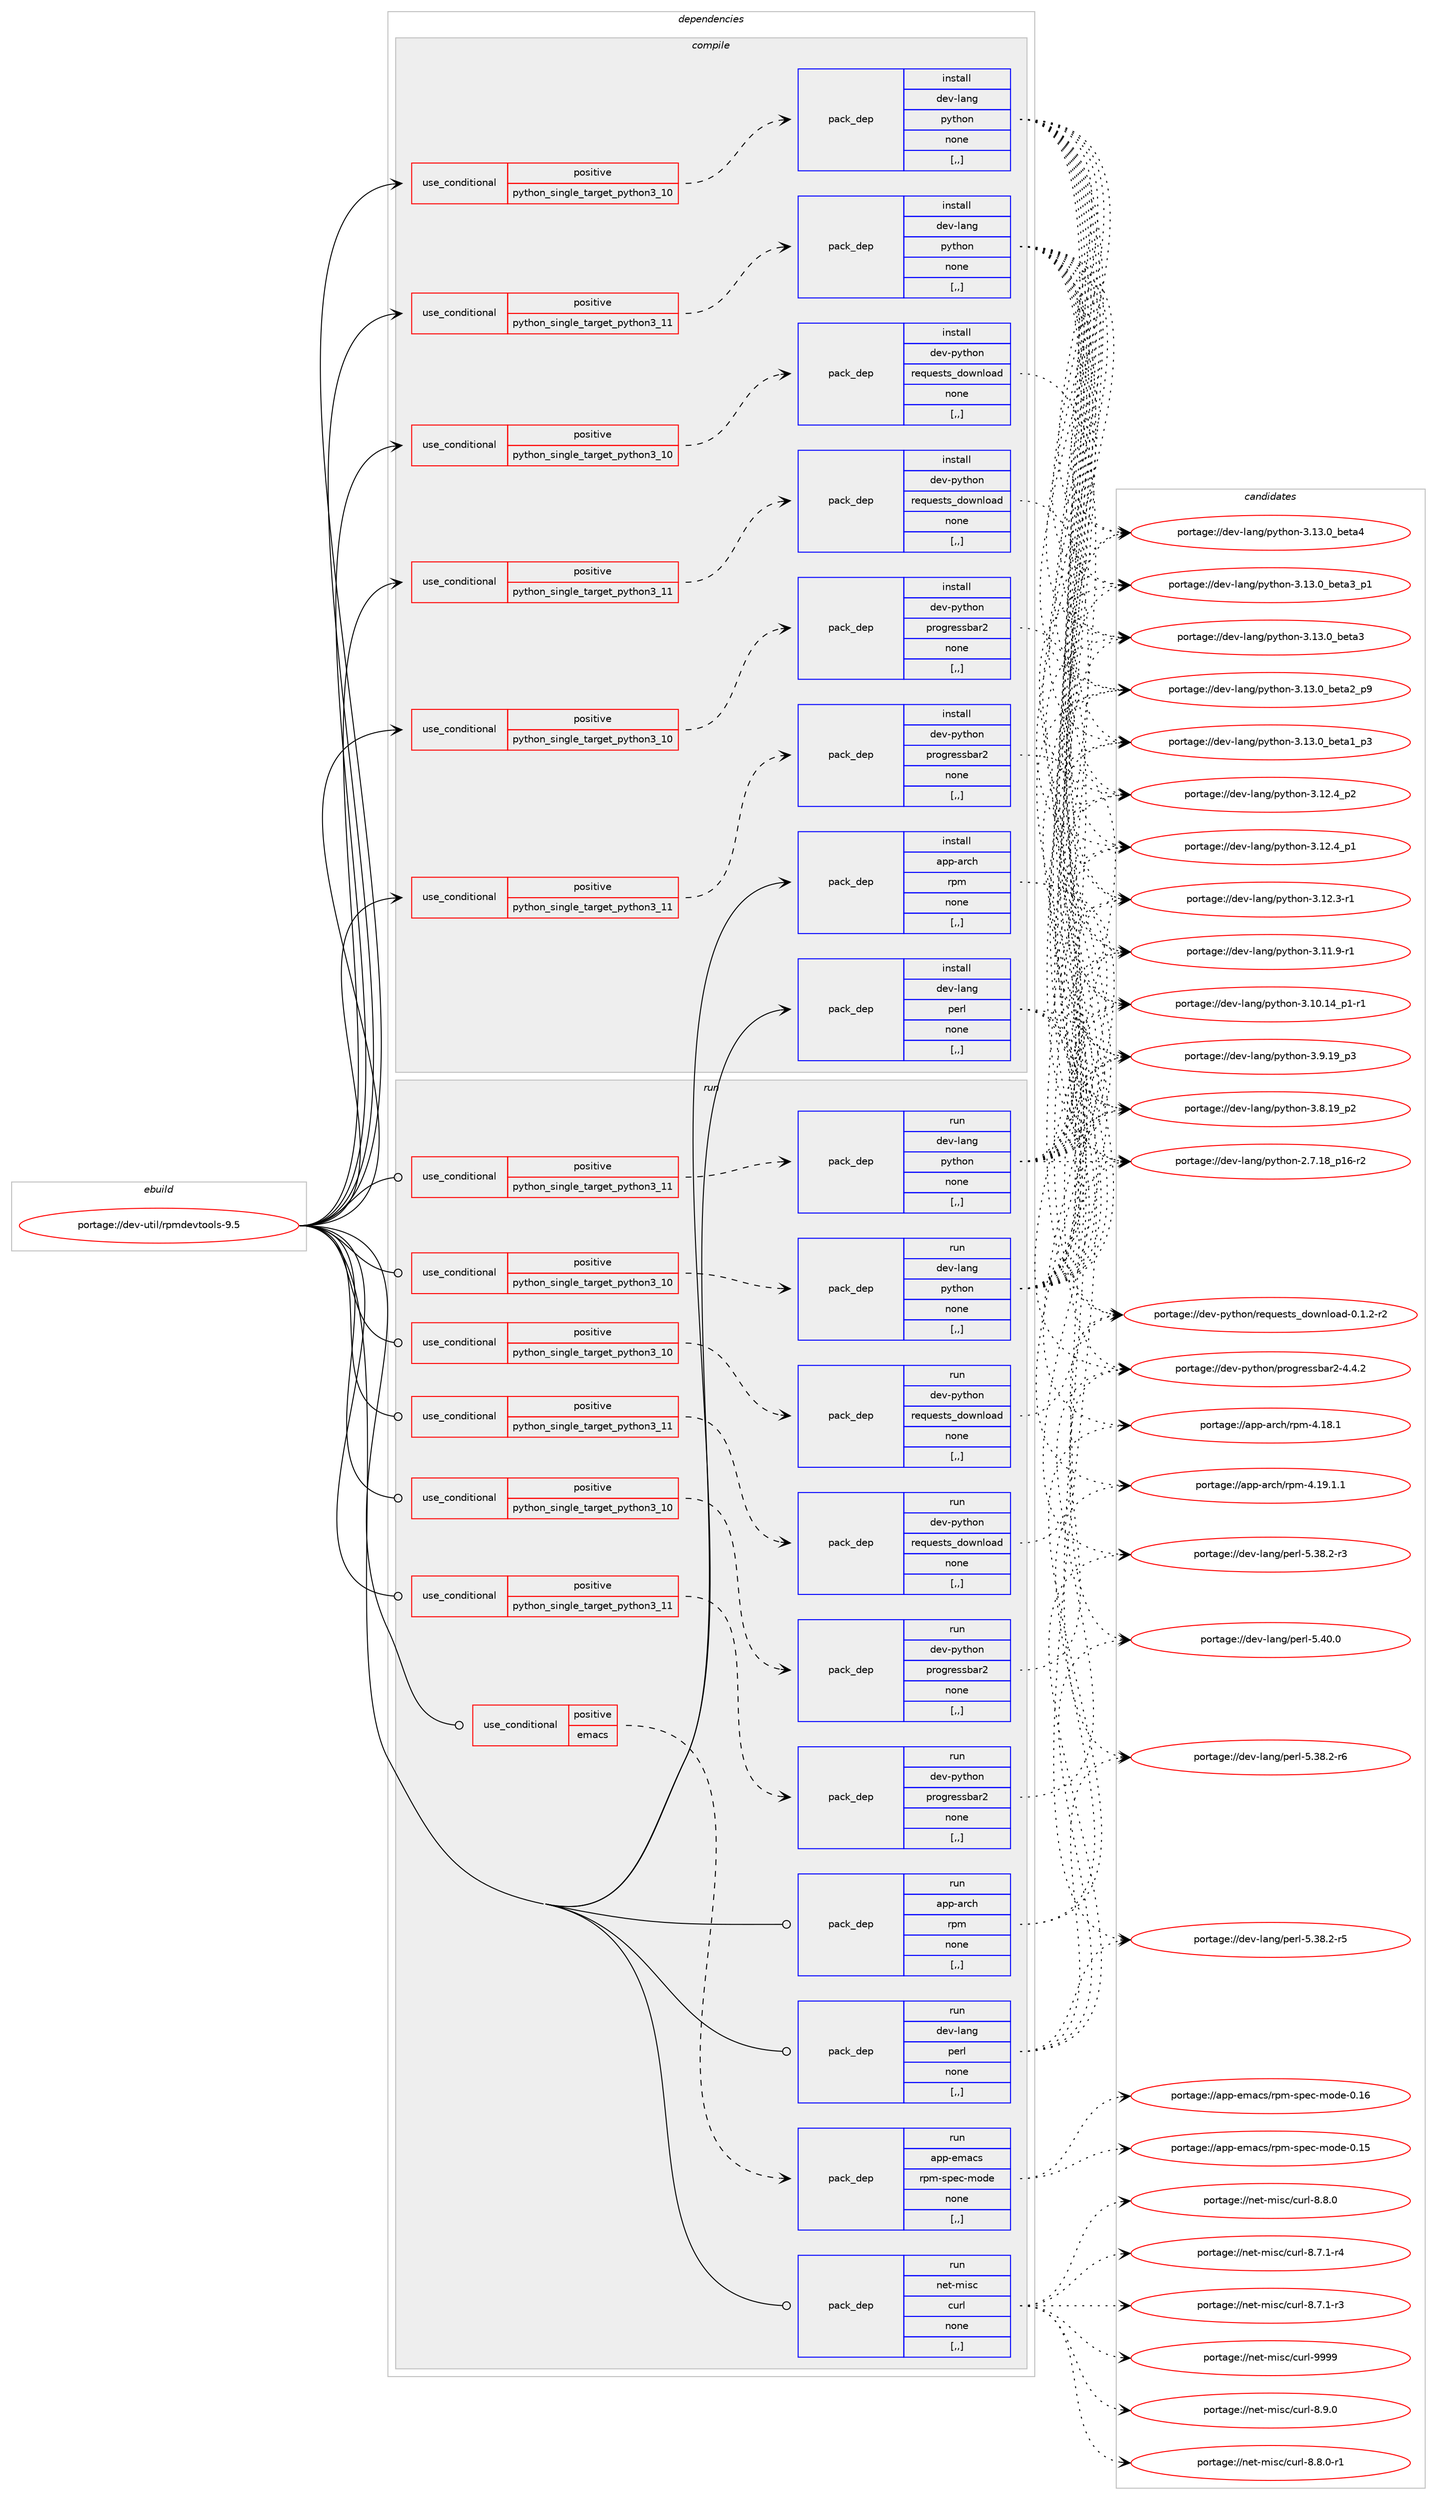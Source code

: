 digraph prolog {

# *************
# Graph options
# *************

newrank=true;
concentrate=true;
compound=true;
graph [rankdir=LR,fontname=Helvetica,fontsize=10,ranksep=1.5];#, ranksep=2.5, nodesep=0.2];
edge  [arrowhead=vee];
node  [fontname=Helvetica,fontsize=10];

# **********
# The ebuild
# **********

subgraph cluster_leftcol {
color=gray;
label=<<i>ebuild</i>>;
id [label="portage://dev-util/rpmdevtools-9.5", color=red, width=4, href="../dev-util/rpmdevtools-9.5.svg"];
}

# ****************
# The dependencies
# ****************

subgraph cluster_midcol {
color=gray;
label=<<i>dependencies</i>>;
subgraph cluster_compile {
fillcolor="#eeeeee";
style=filled;
label=<<i>compile</i>>;
subgraph cond61697 {
dependency219340 [label=<<TABLE BORDER="0" CELLBORDER="1" CELLSPACING="0" CELLPADDING="4"><TR><TD ROWSPAN="3" CELLPADDING="10">use_conditional</TD></TR><TR><TD>positive</TD></TR><TR><TD>python_single_target_python3_10</TD></TR></TABLE>>, shape=none, color=red];
subgraph pack156202 {
dependency219341 [label=<<TABLE BORDER="0" CELLBORDER="1" CELLSPACING="0" CELLPADDING="4" WIDTH="220"><TR><TD ROWSPAN="6" CELLPADDING="30">pack_dep</TD></TR><TR><TD WIDTH="110">install</TD></TR><TR><TD>dev-lang</TD></TR><TR><TD>python</TD></TR><TR><TD>none</TD></TR><TR><TD>[,,]</TD></TR></TABLE>>, shape=none, color=blue];
}
dependency219340:e -> dependency219341:w [weight=20,style="dashed",arrowhead="vee"];
}
id:e -> dependency219340:w [weight=20,style="solid",arrowhead="vee"];
subgraph cond61698 {
dependency219342 [label=<<TABLE BORDER="0" CELLBORDER="1" CELLSPACING="0" CELLPADDING="4"><TR><TD ROWSPAN="3" CELLPADDING="10">use_conditional</TD></TR><TR><TD>positive</TD></TR><TR><TD>python_single_target_python3_10</TD></TR></TABLE>>, shape=none, color=red];
subgraph pack156203 {
dependency219343 [label=<<TABLE BORDER="0" CELLBORDER="1" CELLSPACING="0" CELLPADDING="4" WIDTH="220"><TR><TD ROWSPAN="6" CELLPADDING="30">pack_dep</TD></TR><TR><TD WIDTH="110">install</TD></TR><TR><TD>dev-python</TD></TR><TR><TD>progressbar2</TD></TR><TR><TD>none</TD></TR><TR><TD>[,,]</TD></TR></TABLE>>, shape=none, color=blue];
}
dependency219342:e -> dependency219343:w [weight=20,style="dashed",arrowhead="vee"];
}
id:e -> dependency219342:w [weight=20,style="solid",arrowhead="vee"];
subgraph cond61699 {
dependency219344 [label=<<TABLE BORDER="0" CELLBORDER="1" CELLSPACING="0" CELLPADDING="4"><TR><TD ROWSPAN="3" CELLPADDING="10">use_conditional</TD></TR><TR><TD>positive</TD></TR><TR><TD>python_single_target_python3_10</TD></TR></TABLE>>, shape=none, color=red];
subgraph pack156204 {
dependency219345 [label=<<TABLE BORDER="0" CELLBORDER="1" CELLSPACING="0" CELLPADDING="4" WIDTH="220"><TR><TD ROWSPAN="6" CELLPADDING="30">pack_dep</TD></TR><TR><TD WIDTH="110">install</TD></TR><TR><TD>dev-python</TD></TR><TR><TD>requests_download</TD></TR><TR><TD>none</TD></TR><TR><TD>[,,]</TD></TR></TABLE>>, shape=none, color=blue];
}
dependency219344:e -> dependency219345:w [weight=20,style="dashed",arrowhead="vee"];
}
id:e -> dependency219344:w [weight=20,style="solid",arrowhead="vee"];
subgraph cond61700 {
dependency219346 [label=<<TABLE BORDER="0" CELLBORDER="1" CELLSPACING="0" CELLPADDING="4"><TR><TD ROWSPAN="3" CELLPADDING="10">use_conditional</TD></TR><TR><TD>positive</TD></TR><TR><TD>python_single_target_python3_11</TD></TR></TABLE>>, shape=none, color=red];
subgraph pack156205 {
dependency219347 [label=<<TABLE BORDER="0" CELLBORDER="1" CELLSPACING="0" CELLPADDING="4" WIDTH="220"><TR><TD ROWSPAN="6" CELLPADDING="30">pack_dep</TD></TR><TR><TD WIDTH="110">install</TD></TR><TR><TD>dev-lang</TD></TR><TR><TD>python</TD></TR><TR><TD>none</TD></TR><TR><TD>[,,]</TD></TR></TABLE>>, shape=none, color=blue];
}
dependency219346:e -> dependency219347:w [weight=20,style="dashed",arrowhead="vee"];
}
id:e -> dependency219346:w [weight=20,style="solid",arrowhead="vee"];
subgraph cond61701 {
dependency219348 [label=<<TABLE BORDER="0" CELLBORDER="1" CELLSPACING="0" CELLPADDING="4"><TR><TD ROWSPAN="3" CELLPADDING="10">use_conditional</TD></TR><TR><TD>positive</TD></TR><TR><TD>python_single_target_python3_11</TD></TR></TABLE>>, shape=none, color=red];
subgraph pack156206 {
dependency219349 [label=<<TABLE BORDER="0" CELLBORDER="1" CELLSPACING="0" CELLPADDING="4" WIDTH="220"><TR><TD ROWSPAN="6" CELLPADDING="30">pack_dep</TD></TR><TR><TD WIDTH="110">install</TD></TR><TR><TD>dev-python</TD></TR><TR><TD>progressbar2</TD></TR><TR><TD>none</TD></TR><TR><TD>[,,]</TD></TR></TABLE>>, shape=none, color=blue];
}
dependency219348:e -> dependency219349:w [weight=20,style="dashed",arrowhead="vee"];
}
id:e -> dependency219348:w [weight=20,style="solid",arrowhead="vee"];
subgraph cond61702 {
dependency219350 [label=<<TABLE BORDER="0" CELLBORDER="1" CELLSPACING="0" CELLPADDING="4"><TR><TD ROWSPAN="3" CELLPADDING="10">use_conditional</TD></TR><TR><TD>positive</TD></TR><TR><TD>python_single_target_python3_11</TD></TR></TABLE>>, shape=none, color=red];
subgraph pack156207 {
dependency219351 [label=<<TABLE BORDER="0" CELLBORDER="1" CELLSPACING="0" CELLPADDING="4" WIDTH="220"><TR><TD ROWSPAN="6" CELLPADDING="30">pack_dep</TD></TR><TR><TD WIDTH="110">install</TD></TR><TR><TD>dev-python</TD></TR><TR><TD>requests_download</TD></TR><TR><TD>none</TD></TR><TR><TD>[,,]</TD></TR></TABLE>>, shape=none, color=blue];
}
dependency219350:e -> dependency219351:w [weight=20,style="dashed",arrowhead="vee"];
}
id:e -> dependency219350:w [weight=20,style="solid",arrowhead="vee"];
subgraph pack156208 {
dependency219352 [label=<<TABLE BORDER="0" CELLBORDER="1" CELLSPACING="0" CELLPADDING="4" WIDTH="220"><TR><TD ROWSPAN="6" CELLPADDING="30">pack_dep</TD></TR><TR><TD WIDTH="110">install</TD></TR><TR><TD>app-arch</TD></TR><TR><TD>rpm</TD></TR><TR><TD>none</TD></TR><TR><TD>[,,]</TD></TR></TABLE>>, shape=none, color=blue];
}
id:e -> dependency219352:w [weight=20,style="solid",arrowhead="vee"];
subgraph pack156209 {
dependency219353 [label=<<TABLE BORDER="0" CELLBORDER="1" CELLSPACING="0" CELLPADDING="4" WIDTH="220"><TR><TD ROWSPAN="6" CELLPADDING="30">pack_dep</TD></TR><TR><TD WIDTH="110">install</TD></TR><TR><TD>dev-lang</TD></TR><TR><TD>perl</TD></TR><TR><TD>none</TD></TR><TR><TD>[,,]</TD></TR></TABLE>>, shape=none, color=blue];
}
id:e -> dependency219353:w [weight=20,style="solid",arrowhead="vee"];
}
subgraph cluster_compileandrun {
fillcolor="#eeeeee";
style=filled;
label=<<i>compile and run</i>>;
}
subgraph cluster_run {
fillcolor="#eeeeee";
style=filled;
label=<<i>run</i>>;
subgraph cond61703 {
dependency219354 [label=<<TABLE BORDER="0" CELLBORDER="1" CELLSPACING="0" CELLPADDING="4"><TR><TD ROWSPAN="3" CELLPADDING="10">use_conditional</TD></TR><TR><TD>positive</TD></TR><TR><TD>emacs</TD></TR></TABLE>>, shape=none, color=red];
subgraph pack156210 {
dependency219355 [label=<<TABLE BORDER="0" CELLBORDER="1" CELLSPACING="0" CELLPADDING="4" WIDTH="220"><TR><TD ROWSPAN="6" CELLPADDING="30">pack_dep</TD></TR><TR><TD WIDTH="110">run</TD></TR><TR><TD>app-emacs</TD></TR><TR><TD>rpm-spec-mode</TD></TR><TR><TD>none</TD></TR><TR><TD>[,,]</TD></TR></TABLE>>, shape=none, color=blue];
}
dependency219354:e -> dependency219355:w [weight=20,style="dashed",arrowhead="vee"];
}
id:e -> dependency219354:w [weight=20,style="solid",arrowhead="odot"];
subgraph cond61704 {
dependency219356 [label=<<TABLE BORDER="0" CELLBORDER="1" CELLSPACING="0" CELLPADDING="4"><TR><TD ROWSPAN="3" CELLPADDING="10">use_conditional</TD></TR><TR><TD>positive</TD></TR><TR><TD>python_single_target_python3_10</TD></TR></TABLE>>, shape=none, color=red];
subgraph pack156211 {
dependency219357 [label=<<TABLE BORDER="0" CELLBORDER="1" CELLSPACING="0" CELLPADDING="4" WIDTH="220"><TR><TD ROWSPAN="6" CELLPADDING="30">pack_dep</TD></TR><TR><TD WIDTH="110">run</TD></TR><TR><TD>dev-lang</TD></TR><TR><TD>python</TD></TR><TR><TD>none</TD></TR><TR><TD>[,,]</TD></TR></TABLE>>, shape=none, color=blue];
}
dependency219356:e -> dependency219357:w [weight=20,style="dashed",arrowhead="vee"];
}
id:e -> dependency219356:w [weight=20,style="solid",arrowhead="odot"];
subgraph cond61705 {
dependency219358 [label=<<TABLE BORDER="0" CELLBORDER="1" CELLSPACING="0" CELLPADDING="4"><TR><TD ROWSPAN="3" CELLPADDING="10">use_conditional</TD></TR><TR><TD>positive</TD></TR><TR><TD>python_single_target_python3_10</TD></TR></TABLE>>, shape=none, color=red];
subgraph pack156212 {
dependency219359 [label=<<TABLE BORDER="0" CELLBORDER="1" CELLSPACING="0" CELLPADDING="4" WIDTH="220"><TR><TD ROWSPAN="6" CELLPADDING="30">pack_dep</TD></TR><TR><TD WIDTH="110">run</TD></TR><TR><TD>dev-python</TD></TR><TR><TD>progressbar2</TD></TR><TR><TD>none</TD></TR><TR><TD>[,,]</TD></TR></TABLE>>, shape=none, color=blue];
}
dependency219358:e -> dependency219359:w [weight=20,style="dashed",arrowhead="vee"];
}
id:e -> dependency219358:w [weight=20,style="solid",arrowhead="odot"];
subgraph cond61706 {
dependency219360 [label=<<TABLE BORDER="0" CELLBORDER="1" CELLSPACING="0" CELLPADDING="4"><TR><TD ROWSPAN="3" CELLPADDING="10">use_conditional</TD></TR><TR><TD>positive</TD></TR><TR><TD>python_single_target_python3_10</TD></TR></TABLE>>, shape=none, color=red];
subgraph pack156213 {
dependency219361 [label=<<TABLE BORDER="0" CELLBORDER="1" CELLSPACING="0" CELLPADDING="4" WIDTH="220"><TR><TD ROWSPAN="6" CELLPADDING="30">pack_dep</TD></TR><TR><TD WIDTH="110">run</TD></TR><TR><TD>dev-python</TD></TR><TR><TD>requests_download</TD></TR><TR><TD>none</TD></TR><TR><TD>[,,]</TD></TR></TABLE>>, shape=none, color=blue];
}
dependency219360:e -> dependency219361:w [weight=20,style="dashed",arrowhead="vee"];
}
id:e -> dependency219360:w [weight=20,style="solid",arrowhead="odot"];
subgraph cond61707 {
dependency219362 [label=<<TABLE BORDER="0" CELLBORDER="1" CELLSPACING="0" CELLPADDING="4"><TR><TD ROWSPAN="3" CELLPADDING="10">use_conditional</TD></TR><TR><TD>positive</TD></TR><TR><TD>python_single_target_python3_11</TD></TR></TABLE>>, shape=none, color=red];
subgraph pack156214 {
dependency219363 [label=<<TABLE BORDER="0" CELLBORDER="1" CELLSPACING="0" CELLPADDING="4" WIDTH="220"><TR><TD ROWSPAN="6" CELLPADDING="30">pack_dep</TD></TR><TR><TD WIDTH="110">run</TD></TR><TR><TD>dev-lang</TD></TR><TR><TD>python</TD></TR><TR><TD>none</TD></TR><TR><TD>[,,]</TD></TR></TABLE>>, shape=none, color=blue];
}
dependency219362:e -> dependency219363:w [weight=20,style="dashed",arrowhead="vee"];
}
id:e -> dependency219362:w [weight=20,style="solid",arrowhead="odot"];
subgraph cond61708 {
dependency219364 [label=<<TABLE BORDER="0" CELLBORDER="1" CELLSPACING="0" CELLPADDING="4"><TR><TD ROWSPAN="3" CELLPADDING="10">use_conditional</TD></TR><TR><TD>positive</TD></TR><TR><TD>python_single_target_python3_11</TD></TR></TABLE>>, shape=none, color=red];
subgraph pack156215 {
dependency219365 [label=<<TABLE BORDER="0" CELLBORDER="1" CELLSPACING="0" CELLPADDING="4" WIDTH="220"><TR><TD ROWSPAN="6" CELLPADDING="30">pack_dep</TD></TR><TR><TD WIDTH="110">run</TD></TR><TR><TD>dev-python</TD></TR><TR><TD>progressbar2</TD></TR><TR><TD>none</TD></TR><TR><TD>[,,]</TD></TR></TABLE>>, shape=none, color=blue];
}
dependency219364:e -> dependency219365:w [weight=20,style="dashed",arrowhead="vee"];
}
id:e -> dependency219364:w [weight=20,style="solid",arrowhead="odot"];
subgraph cond61709 {
dependency219366 [label=<<TABLE BORDER="0" CELLBORDER="1" CELLSPACING="0" CELLPADDING="4"><TR><TD ROWSPAN="3" CELLPADDING="10">use_conditional</TD></TR><TR><TD>positive</TD></TR><TR><TD>python_single_target_python3_11</TD></TR></TABLE>>, shape=none, color=red];
subgraph pack156216 {
dependency219367 [label=<<TABLE BORDER="0" CELLBORDER="1" CELLSPACING="0" CELLPADDING="4" WIDTH="220"><TR><TD ROWSPAN="6" CELLPADDING="30">pack_dep</TD></TR><TR><TD WIDTH="110">run</TD></TR><TR><TD>dev-python</TD></TR><TR><TD>requests_download</TD></TR><TR><TD>none</TD></TR><TR><TD>[,,]</TD></TR></TABLE>>, shape=none, color=blue];
}
dependency219366:e -> dependency219367:w [weight=20,style="dashed",arrowhead="vee"];
}
id:e -> dependency219366:w [weight=20,style="solid",arrowhead="odot"];
subgraph pack156217 {
dependency219368 [label=<<TABLE BORDER="0" CELLBORDER="1" CELLSPACING="0" CELLPADDING="4" WIDTH="220"><TR><TD ROWSPAN="6" CELLPADDING="30">pack_dep</TD></TR><TR><TD WIDTH="110">run</TD></TR><TR><TD>app-arch</TD></TR><TR><TD>rpm</TD></TR><TR><TD>none</TD></TR><TR><TD>[,,]</TD></TR></TABLE>>, shape=none, color=blue];
}
id:e -> dependency219368:w [weight=20,style="solid",arrowhead="odot"];
subgraph pack156218 {
dependency219369 [label=<<TABLE BORDER="0" CELLBORDER="1" CELLSPACING="0" CELLPADDING="4" WIDTH="220"><TR><TD ROWSPAN="6" CELLPADDING="30">pack_dep</TD></TR><TR><TD WIDTH="110">run</TD></TR><TR><TD>dev-lang</TD></TR><TR><TD>perl</TD></TR><TR><TD>none</TD></TR><TR><TD>[,,]</TD></TR></TABLE>>, shape=none, color=blue];
}
id:e -> dependency219369:w [weight=20,style="solid",arrowhead="odot"];
subgraph pack156219 {
dependency219370 [label=<<TABLE BORDER="0" CELLBORDER="1" CELLSPACING="0" CELLPADDING="4" WIDTH="220"><TR><TD ROWSPAN="6" CELLPADDING="30">pack_dep</TD></TR><TR><TD WIDTH="110">run</TD></TR><TR><TD>net-misc</TD></TR><TR><TD>curl</TD></TR><TR><TD>none</TD></TR><TR><TD>[,,]</TD></TR></TABLE>>, shape=none, color=blue];
}
id:e -> dependency219370:w [weight=20,style="solid",arrowhead="odot"];
}
}

# **************
# The candidates
# **************

subgraph cluster_choices {
rank=same;
color=gray;
label=<<i>candidates</i>>;

subgraph choice156202 {
color=black;
nodesep=1;
choice1001011184510897110103471121211161041111104551464951464895981011169752 [label="portage://dev-lang/python-3.13.0_beta4", color=red, width=4,href="../dev-lang/python-3.13.0_beta4.svg"];
choice10010111845108971101034711212111610411111045514649514648959810111697519511249 [label="portage://dev-lang/python-3.13.0_beta3_p1", color=red, width=4,href="../dev-lang/python-3.13.0_beta3_p1.svg"];
choice1001011184510897110103471121211161041111104551464951464895981011169751 [label="portage://dev-lang/python-3.13.0_beta3", color=red, width=4,href="../dev-lang/python-3.13.0_beta3.svg"];
choice10010111845108971101034711212111610411111045514649514648959810111697509511257 [label="portage://dev-lang/python-3.13.0_beta2_p9", color=red, width=4,href="../dev-lang/python-3.13.0_beta2_p9.svg"];
choice10010111845108971101034711212111610411111045514649514648959810111697499511251 [label="portage://dev-lang/python-3.13.0_beta1_p3", color=red, width=4,href="../dev-lang/python-3.13.0_beta1_p3.svg"];
choice100101118451089711010347112121116104111110455146495046529511250 [label="portage://dev-lang/python-3.12.4_p2", color=red, width=4,href="../dev-lang/python-3.12.4_p2.svg"];
choice100101118451089711010347112121116104111110455146495046529511249 [label="portage://dev-lang/python-3.12.4_p1", color=red, width=4,href="../dev-lang/python-3.12.4_p1.svg"];
choice100101118451089711010347112121116104111110455146495046514511449 [label="portage://dev-lang/python-3.12.3-r1", color=red, width=4,href="../dev-lang/python-3.12.3-r1.svg"];
choice100101118451089711010347112121116104111110455146494946574511449 [label="portage://dev-lang/python-3.11.9-r1", color=red, width=4,href="../dev-lang/python-3.11.9-r1.svg"];
choice100101118451089711010347112121116104111110455146494846495295112494511449 [label="portage://dev-lang/python-3.10.14_p1-r1", color=red, width=4,href="../dev-lang/python-3.10.14_p1-r1.svg"];
choice100101118451089711010347112121116104111110455146574649579511251 [label="portage://dev-lang/python-3.9.19_p3", color=red, width=4,href="../dev-lang/python-3.9.19_p3.svg"];
choice100101118451089711010347112121116104111110455146564649579511250 [label="portage://dev-lang/python-3.8.19_p2", color=red, width=4,href="../dev-lang/python-3.8.19_p2.svg"];
choice100101118451089711010347112121116104111110455046554649569511249544511450 [label="portage://dev-lang/python-2.7.18_p16-r2", color=red, width=4,href="../dev-lang/python-2.7.18_p16-r2.svg"];
dependency219341:e -> choice1001011184510897110103471121211161041111104551464951464895981011169752:w [style=dotted,weight="100"];
dependency219341:e -> choice10010111845108971101034711212111610411111045514649514648959810111697519511249:w [style=dotted,weight="100"];
dependency219341:e -> choice1001011184510897110103471121211161041111104551464951464895981011169751:w [style=dotted,weight="100"];
dependency219341:e -> choice10010111845108971101034711212111610411111045514649514648959810111697509511257:w [style=dotted,weight="100"];
dependency219341:e -> choice10010111845108971101034711212111610411111045514649514648959810111697499511251:w [style=dotted,weight="100"];
dependency219341:e -> choice100101118451089711010347112121116104111110455146495046529511250:w [style=dotted,weight="100"];
dependency219341:e -> choice100101118451089711010347112121116104111110455146495046529511249:w [style=dotted,weight="100"];
dependency219341:e -> choice100101118451089711010347112121116104111110455146495046514511449:w [style=dotted,weight="100"];
dependency219341:e -> choice100101118451089711010347112121116104111110455146494946574511449:w [style=dotted,weight="100"];
dependency219341:e -> choice100101118451089711010347112121116104111110455146494846495295112494511449:w [style=dotted,weight="100"];
dependency219341:e -> choice100101118451089711010347112121116104111110455146574649579511251:w [style=dotted,weight="100"];
dependency219341:e -> choice100101118451089711010347112121116104111110455146564649579511250:w [style=dotted,weight="100"];
dependency219341:e -> choice100101118451089711010347112121116104111110455046554649569511249544511450:w [style=dotted,weight="100"];
}
subgraph choice156203 {
color=black;
nodesep=1;
choice1001011184511212111610411111047112114111103114101115115989711450455246524650 [label="portage://dev-python/progressbar2-4.4.2", color=red, width=4,href="../dev-python/progressbar2-4.4.2.svg"];
dependency219343:e -> choice1001011184511212111610411111047112114111103114101115115989711450455246524650:w [style=dotted,weight="100"];
}
subgraph choice156204 {
color=black;
nodesep=1;
choice100101118451121211161041111104711410111311710111511611595100111119110108111971004548464946504511450 [label="portage://dev-python/requests_download-0.1.2-r2", color=red, width=4,href="../dev-python/requests_download-0.1.2-r2.svg"];
dependency219345:e -> choice100101118451121211161041111104711410111311710111511611595100111119110108111971004548464946504511450:w [style=dotted,weight="100"];
}
subgraph choice156205 {
color=black;
nodesep=1;
choice1001011184510897110103471121211161041111104551464951464895981011169752 [label="portage://dev-lang/python-3.13.0_beta4", color=red, width=4,href="../dev-lang/python-3.13.0_beta4.svg"];
choice10010111845108971101034711212111610411111045514649514648959810111697519511249 [label="portage://dev-lang/python-3.13.0_beta3_p1", color=red, width=4,href="../dev-lang/python-3.13.0_beta3_p1.svg"];
choice1001011184510897110103471121211161041111104551464951464895981011169751 [label="portage://dev-lang/python-3.13.0_beta3", color=red, width=4,href="../dev-lang/python-3.13.0_beta3.svg"];
choice10010111845108971101034711212111610411111045514649514648959810111697509511257 [label="portage://dev-lang/python-3.13.0_beta2_p9", color=red, width=4,href="../dev-lang/python-3.13.0_beta2_p9.svg"];
choice10010111845108971101034711212111610411111045514649514648959810111697499511251 [label="portage://dev-lang/python-3.13.0_beta1_p3", color=red, width=4,href="../dev-lang/python-3.13.0_beta1_p3.svg"];
choice100101118451089711010347112121116104111110455146495046529511250 [label="portage://dev-lang/python-3.12.4_p2", color=red, width=4,href="../dev-lang/python-3.12.4_p2.svg"];
choice100101118451089711010347112121116104111110455146495046529511249 [label="portage://dev-lang/python-3.12.4_p1", color=red, width=4,href="../dev-lang/python-3.12.4_p1.svg"];
choice100101118451089711010347112121116104111110455146495046514511449 [label="portage://dev-lang/python-3.12.3-r1", color=red, width=4,href="../dev-lang/python-3.12.3-r1.svg"];
choice100101118451089711010347112121116104111110455146494946574511449 [label="portage://dev-lang/python-3.11.9-r1", color=red, width=4,href="../dev-lang/python-3.11.9-r1.svg"];
choice100101118451089711010347112121116104111110455146494846495295112494511449 [label="portage://dev-lang/python-3.10.14_p1-r1", color=red, width=4,href="../dev-lang/python-3.10.14_p1-r1.svg"];
choice100101118451089711010347112121116104111110455146574649579511251 [label="portage://dev-lang/python-3.9.19_p3", color=red, width=4,href="../dev-lang/python-3.9.19_p3.svg"];
choice100101118451089711010347112121116104111110455146564649579511250 [label="portage://dev-lang/python-3.8.19_p2", color=red, width=4,href="../dev-lang/python-3.8.19_p2.svg"];
choice100101118451089711010347112121116104111110455046554649569511249544511450 [label="portage://dev-lang/python-2.7.18_p16-r2", color=red, width=4,href="../dev-lang/python-2.7.18_p16-r2.svg"];
dependency219347:e -> choice1001011184510897110103471121211161041111104551464951464895981011169752:w [style=dotted,weight="100"];
dependency219347:e -> choice10010111845108971101034711212111610411111045514649514648959810111697519511249:w [style=dotted,weight="100"];
dependency219347:e -> choice1001011184510897110103471121211161041111104551464951464895981011169751:w [style=dotted,weight="100"];
dependency219347:e -> choice10010111845108971101034711212111610411111045514649514648959810111697509511257:w [style=dotted,weight="100"];
dependency219347:e -> choice10010111845108971101034711212111610411111045514649514648959810111697499511251:w [style=dotted,weight="100"];
dependency219347:e -> choice100101118451089711010347112121116104111110455146495046529511250:w [style=dotted,weight="100"];
dependency219347:e -> choice100101118451089711010347112121116104111110455146495046529511249:w [style=dotted,weight="100"];
dependency219347:e -> choice100101118451089711010347112121116104111110455146495046514511449:w [style=dotted,weight="100"];
dependency219347:e -> choice100101118451089711010347112121116104111110455146494946574511449:w [style=dotted,weight="100"];
dependency219347:e -> choice100101118451089711010347112121116104111110455146494846495295112494511449:w [style=dotted,weight="100"];
dependency219347:e -> choice100101118451089711010347112121116104111110455146574649579511251:w [style=dotted,weight="100"];
dependency219347:e -> choice100101118451089711010347112121116104111110455146564649579511250:w [style=dotted,weight="100"];
dependency219347:e -> choice100101118451089711010347112121116104111110455046554649569511249544511450:w [style=dotted,weight="100"];
}
subgraph choice156206 {
color=black;
nodesep=1;
choice1001011184511212111610411111047112114111103114101115115989711450455246524650 [label="portage://dev-python/progressbar2-4.4.2", color=red, width=4,href="../dev-python/progressbar2-4.4.2.svg"];
dependency219349:e -> choice1001011184511212111610411111047112114111103114101115115989711450455246524650:w [style=dotted,weight="100"];
}
subgraph choice156207 {
color=black;
nodesep=1;
choice100101118451121211161041111104711410111311710111511611595100111119110108111971004548464946504511450 [label="portage://dev-python/requests_download-0.1.2-r2", color=red, width=4,href="../dev-python/requests_download-0.1.2-r2.svg"];
dependency219351:e -> choice100101118451121211161041111104711410111311710111511611595100111119110108111971004548464946504511450:w [style=dotted,weight="100"];
}
subgraph choice156208 {
color=black;
nodesep=1;
choice9711211245971149910447114112109455246495746494649 [label="portage://app-arch/rpm-4.19.1.1", color=red, width=4,href="../app-arch/rpm-4.19.1.1.svg"];
choice971121124597114991044711411210945524649564649 [label="portage://app-arch/rpm-4.18.1", color=red, width=4,href="../app-arch/rpm-4.18.1.svg"];
dependency219352:e -> choice9711211245971149910447114112109455246495746494649:w [style=dotted,weight="100"];
dependency219352:e -> choice971121124597114991044711411210945524649564649:w [style=dotted,weight="100"];
}
subgraph choice156209 {
color=black;
nodesep=1;
choice10010111845108971101034711210111410845534652484648 [label="portage://dev-lang/perl-5.40.0", color=red, width=4,href="../dev-lang/perl-5.40.0.svg"];
choice100101118451089711010347112101114108455346515646504511454 [label="portage://dev-lang/perl-5.38.2-r6", color=red, width=4,href="../dev-lang/perl-5.38.2-r6.svg"];
choice100101118451089711010347112101114108455346515646504511453 [label="portage://dev-lang/perl-5.38.2-r5", color=red, width=4,href="../dev-lang/perl-5.38.2-r5.svg"];
choice100101118451089711010347112101114108455346515646504511451 [label="portage://dev-lang/perl-5.38.2-r3", color=red, width=4,href="../dev-lang/perl-5.38.2-r3.svg"];
dependency219353:e -> choice10010111845108971101034711210111410845534652484648:w [style=dotted,weight="100"];
dependency219353:e -> choice100101118451089711010347112101114108455346515646504511454:w [style=dotted,weight="100"];
dependency219353:e -> choice100101118451089711010347112101114108455346515646504511453:w [style=dotted,weight="100"];
dependency219353:e -> choice100101118451089711010347112101114108455346515646504511451:w [style=dotted,weight="100"];
}
subgraph choice156210 {
color=black;
nodesep=1;
choice97112112451011099799115471141121094511511210199451091111001014548464954 [label="portage://app-emacs/rpm-spec-mode-0.16", color=red, width=4,href="../app-emacs/rpm-spec-mode-0.16.svg"];
choice97112112451011099799115471141121094511511210199451091111001014548464953 [label="portage://app-emacs/rpm-spec-mode-0.15", color=red, width=4,href="../app-emacs/rpm-spec-mode-0.15.svg"];
dependency219355:e -> choice97112112451011099799115471141121094511511210199451091111001014548464954:w [style=dotted,weight="100"];
dependency219355:e -> choice97112112451011099799115471141121094511511210199451091111001014548464953:w [style=dotted,weight="100"];
}
subgraph choice156211 {
color=black;
nodesep=1;
choice1001011184510897110103471121211161041111104551464951464895981011169752 [label="portage://dev-lang/python-3.13.0_beta4", color=red, width=4,href="../dev-lang/python-3.13.0_beta4.svg"];
choice10010111845108971101034711212111610411111045514649514648959810111697519511249 [label="portage://dev-lang/python-3.13.0_beta3_p1", color=red, width=4,href="../dev-lang/python-3.13.0_beta3_p1.svg"];
choice1001011184510897110103471121211161041111104551464951464895981011169751 [label="portage://dev-lang/python-3.13.0_beta3", color=red, width=4,href="../dev-lang/python-3.13.0_beta3.svg"];
choice10010111845108971101034711212111610411111045514649514648959810111697509511257 [label="portage://dev-lang/python-3.13.0_beta2_p9", color=red, width=4,href="../dev-lang/python-3.13.0_beta2_p9.svg"];
choice10010111845108971101034711212111610411111045514649514648959810111697499511251 [label="portage://dev-lang/python-3.13.0_beta1_p3", color=red, width=4,href="../dev-lang/python-3.13.0_beta1_p3.svg"];
choice100101118451089711010347112121116104111110455146495046529511250 [label="portage://dev-lang/python-3.12.4_p2", color=red, width=4,href="../dev-lang/python-3.12.4_p2.svg"];
choice100101118451089711010347112121116104111110455146495046529511249 [label="portage://dev-lang/python-3.12.4_p1", color=red, width=4,href="../dev-lang/python-3.12.4_p1.svg"];
choice100101118451089711010347112121116104111110455146495046514511449 [label="portage://dev-lang/python-3.12.3-r1", color=red, width=4,href="../dev-lang/python-3.12.3-r1.svg"];
choice100101118451089711010347112121116104111110455146494946574511449 [label="portage://dev-lang/python-3.11.9-r1", color=red, width=4,href="../dev-lang/python-3.11.9-r1.svg"];
choice100101118451089711010347112121116104111110455146494846495295112494511449 [label="portage://dev-lang/python-3.10.14_p1-r1", color=red, width=4,href="../dev-lang/python-3.10.14_p1-r1.svg"];
choice100101118451089711010347112121116104111110455146574649579511251 [label="portage://dev-lang/python-3.9.19_p3", color=red, width=4,href="../dev-lang/python-3.9.19_p3.svg"];
choice100101118451089711010347112121116104111110455146564649579511250 [label="portage://dev-lang/python-3.8.19_p2", color=red, width=4,href="../dev-lang/python-3.8.19_p2.svg"];
choice100101118451089711010347112121116104111110455046554649569511249544511450 [label="portage://dev-lang/python-2.7.18_p16-r2", color=red, width=4,href="../dev-lang/python-2.7.18_p16-r2.svg"];
dependency219357:e -> choice1001011184510897110103471121211161041111104551464951464895981011169752:w [style=dotted,weight="100"];
dependency219357:e -> choice10010111845108971101034711212111610411111045514649514648959810111697519511249:w [style=dotted,weight="100"];
dependency219357:e -> choice1001011184510897110103471121211161041111104551464951464895981011169751:w [style=dotted,weight="100"];
dependency219357:e -> choice10010111845108971101034711212111610411111045514649514648959810111697509511257:w [style=dotted,weight="100"];
dependency219357:e -> choice10010111845108971101034711212111610411111045514649514648959810111697499511251:w [style=dotted,weight="100"];
dependency219357:e -> choice100101118451089711010347112121116104111110455146495046529511250:w [style=dotted,weight="100"];
dependency219357:e -> choice100101118451089711010347112121116104111110455146495046529511249:w [style=dotted,weight="100"];
dependency219357:e -> choice100101118451089711010347112121116104111110455146495046514511449:w [style=dotted,weight="100"];
dependency219357:e -> choice100101118451089711010347112121116104111110455146494946574511449:w [style=dotted,weight="100"];
dependency219357:e -> choice100101118451089711010347112121116104111110455146494846495295112494511449:w [style=dotted,weight="100"];
dependency219357:e -> choice100101118451089711010347112121116104111110455146574649579511251:w [style=dotted,weight="100"];
dependency219357:e -> choice100101118451089711010347112121116104111110455146564649579511250:w [style=dotted,weight="100"];
dependency219357:e -> choice100101118451089711010347112121116104111110455046554649569511249544511450:w [style=dotted,weight="100"];
}
subgraph choice156212 {
color=black;
nodesep=1;
choice1001011184511212111610411111047112114111103114101115115989711450455246524650 [label="portage://dev-python/progressbar2-4.4.2", color=red, width=4,href="../dev-python/progressbar2-4.4.2.svg"];
dependency219359:e -> choice1001011184511212111610411111047112114111103114101115115989711450455246524650:w [style=dotted,weight="100"];
}
subgraph choice156213 {
color=black;
nodesep=1;
choice100101118451121211161041111104711410111311710111511611595100111119110108111971004548464946504511450 [label="portage://dev-python/requests_download-0.1.2-r2", color=red, width=4,href="../dev-python/requests_download-0.1.2-r2.svg"];
dependency219361:e -> choice100101118451121211161041111104711410111311710111511611595100111119110108111971004548464946504511450:w [style=dotted,weight="100"];
}
subgraph choice156214 {
color=black;
nodesep=1;
choice1001011184510897110103471121211161041111104551464951464895981011169752 [label="portage://dev-lang/python-3.13.0_beta4", color=red, width=4,href="../dev-lang/python-3.13.0_beta4.svg"];
choice10010111845108971101034711212111610411111045514649514648959810111697519511249 [label="portage://dev-lang/python-3.13.0_beta3_p1", color=red, width=4,href="../dev-lang/python-3.13.0_beta3_p1.svg"];
choice1001011184510897110103471121211161041111104551464951464895981011169751 [label="portage://dev-lang/python-3.13.0_beta3", color=red, width=4,href="../dev-lang/python-3.13.0_beta3.svg"];
choice10010111845108971101034711212111610411111045514649514648959810111697509511257 [label="portage://dev-lang/python-3.13.0_beta2_p9", color=red, width=4,href="../dev-lang/python-3.13.0_beta2_p9.svg"];
choice10010111845108971101034711212111610411111045514649514648959810111697499511251 [label="portage://dev-lang/python-3.13.0_beta1_p3", color=red, width=4,href="../dev-lang/python-3.13.0_beta1_p3.svg"];
choice100101118451089711010347112121116104111110455146495046529511250 [label="portage://dev-lang/python-3.12.4_p2", color=red, width=4,href="../dev-lang/python-3.12.4_p2.svg"];
choice100101118451089711010347112121116104111110455146495046529511249 [label="portage://dev-lang/python-3.12.4_p1", color=red, width=4,href="../dev-lang/python-3.12.4_p1.svg"];
choice100101118451089711010347112121116104111110455146495046514511449 [label="portage://dev-lang/python-3.12.3-r1", color=red, width=4,href="../dev-lang/python-3.12.3-r1.svg"];
choice100101118451089711010347112121116104111110455146494946574511449 [label="portage://dev-lang/python-3.11.9-r1", color=red, width=4,href="../dev-lang/python-3.11.9-r1.svg"];
choice100101118451089711010347112121116104111110455146494846495295112494511449 [label="portage://dev-lang/python-3.10.14_p1-r1", color=red, width=4,href="../dev-lang/python-3.10.14_p1-r1.svg"];
choice100101118451089711010347112121116104111110455146574649579511251 [label="portage://dev-lang/python-3.9.19_p3", color=red, width=4,href="../dev-lang/python-3.9.19_p3.svg"];
choice100101118451089711010347112121116104111110455146564649579511250 [label="portage://dev-lang/python-3.8.19_p2", color=red, width=4,href="../dev-lang/python-3.8.19_p2.svg"];
choice100101118451089711010347112121116104111110455046554649569511249544511450 [label="portage://dev-lang/python-2.7.18_p16-r2", color=red, width=4,href="../dev-lang/python-2.7.18_p16-r2.svg"];
dependency219363:e -> choice1001011184510897110103471121211161041111104551464951464895981011169752:w [style=dotted,weight="100"];
dependency219363:e -> choice10010111845108971101034711212111610411111045514649514648959810111697519511249:w [style=dotted,weight="100"];
dependency219363:e -> choice1001011184510897110103471121211161041111104551464951464895981011169751:w [style=dotted,weight="100"];
dependency219363:e -> choice10010111845108971101034711212111610411111045514649514648959810111697509511257:w [style=dotted,weight="100"];
dependency219363:e -> choice10010111845108971101034711212111610411111045514649514648959810111697499511251:w [style=dotted,weight="100"];
dependency219363:e -> choice100101118451089711010347112121116104111110455146495046529511250:w [style=dotted,weight="100"];
dependency219363:e -> choice100101118451089711010347112121116104111110455146495046529511249:w [style=dotted,weight="100"];
dependency219363:e -> choice100101118451089711010347112121116104111110455146495046514511449:w [style=dotted,weight="100"];
dependency219363:e -> choice100101118451089711010347112121116104111110455146494946574511449:w [style=dotted,weight="100"];
dependency219363:e -> choice100101118451089711010347112121116104111110455146494846495295112494511449:w [style=dotted,weight="100"];
dependency219363:e -> choice100101118451089711010347112121116104111110455146574649579511251:w [style=dotted,weight="100"];
dependency219363:e -> choice100101118451089711010347112121116104111110455146564649579511250:w [style=dotted,weight="100"];
dependency219363:e -> choice100101118451089711010347112121116104111110455046554649569511249544511450:w [style=dotted,weight="100"];
}
subgraph choice156215 {
color=black;
nodesep=1;
choice1001011184511212111610411111047112114111103114101115115989711450455246524650 [label="portage://dev-python/progressbar2-4.4.2", color=red, width=4,href="../dev-python/progressbar2-4.4.2.svg"];
dependency219365:e -> choice1001011184511212111610411111047112114111103114101115115989711450455246524650:w [style=dotted,weight="100"];
}
subgraph choice156216 {
color=black;
nodesep=1;
choice100101118451121211161041111104711410111311710111511611595100111119110108111971004548464946504511450 [label="portage://dev-python/requests_download-0.1.2-r2", color=red, width=4,href="../dev-python/requests_download-0.1.2-r2.svg"];
dependency219367:e -> choice100101118451121211161041111104711410111311710111511611595100111119110108111971004548464946504511450:w [style=dotted,weight="100"];
}
subgraph choice156217 {
color=black;
nodesep=1;
choice9711211245971149910447114112109455246495746494649 [label="portage://app-arch/rpm-4.19.1.1", color=red, width=4,href="../app-arch/rpm-4.19.1.1.svg"];
choice971121124597114991044711411210945524649564649 [label="portage://app-arch/rpm-4.18.1", color=red, width=4,href="../app-arch/rpm-4.18.1.svg"];
dependency219368:e -> choice9711211245971149910447114112109455246495746494649:w [style=dotted,weight="100"];
dependency219368:e -> choice971121124597114991044711411210945524649564649:w [style=dotted,weight="100"];
}
subgraph choice156218 {
color=black;
nodesep=1;
choice10010111845108971101034711210111410845534652484648 [label="portage://dev-lang/perl-5.40.0", color=red, width=4,href="../dev-lang/perl-5.40.0.svg"];
choice100101118451089711010347112101114108455346515646504511454 [label="portage://dev-lang/perl-5.38.2-r6", color=red, width=4,href="../dev-lang/perl-5.38.2-r6.svg"];
choice100101118451089711010347112101114108455346515646504511453 [label="portage://dev-lang/perl-5.38.2-r5", color=red, width=4,href="../dev-lang/perl-5.38.2-r5.svg"];
choice100101118451089711010347112101114108455346515646504511451 [label="portage://dev-lang/perl-5.38.2-r3", color=red, width=4,href="../dev-lang/perl-5.38.2-r3.svg"];
dependency219369:e -> choice10010111845108971101034711210111410845534652484648:w [style=dotted,weight="100"];
dependency219369:e -> choice100101118451089711010347112101114108455346515646504511454:w [style=dotted,weight="100"];
dependency219369:e -> choice100101118451089711010347112101114108455346515646504511453:w [style=dotted,weight="100"];
dependency219369:e -> choice100101118451089711010347112101114108455346515646504511451:w [style=dotted,weight="100"];
}
subgraph choice156219 {
color=black;
nodesep=1;
choice110101116451091051159947991171141084557575757 [label="portage://net-misc/curl-9999", color=red, width=4,href="../net-misc/curl-9999.svg"];
choice11010111645109105115994799117114108455646574648 [label="portage://net-misc/curl-8.9.0", color=red, width=4,href="../net-misc/curl-8.9.0.svg"];
choice110101116451091051159947991171141084556465646484511449 [label="portage://net-misc/curl-8.8.0-r1", color=red, width=4,href="../net-misc/curl-8.8.0-r1.svg"];
choice11010111645109105115994799117114108455646564648 [label="portage://net-misc/curl-8.8.0", color=red, width=4,href="../net-misc/curl-8.8.0.svg"];
choice110101116451091051159947991171141084556465546494511452 [label="portage://net-misc/curl-8.7.1-r4", color=red, width=4,href="../net-misc/curl-8.7.1-r4.svg"];
choice110101116451091051159947991171141084556465546494511451 [label="portage://net-misc/curl-8.7.1-r3", color=red, width=4,href="../net-misc/curl-8.7.1-r3.svg"];
dependency219370:e -> choice110101116451091051159947991171141084557575757:w [style=dotted,weight="100"];
dependency219370:e -> choice11010111645109105115994799117114108455646574648:w [style=dotted,weight="100"];
dependency219370:e -> choice110101116451091051159947991171141084556465646484511449:w [style=dotted,weight="100"];
dependency219370:e -> choice11010111645109105115994799117114108455646564648:w [style=dotted,weight="100"];
dependency219370:e -> choice110101116451091051159947991171141084556465546494511452:w [style=dotted,weight="100"];
dependency219370:e -> choice110101116451091051159947991171141084556465546494511451:w [style=dotted,weight="100"];
}
}

}
